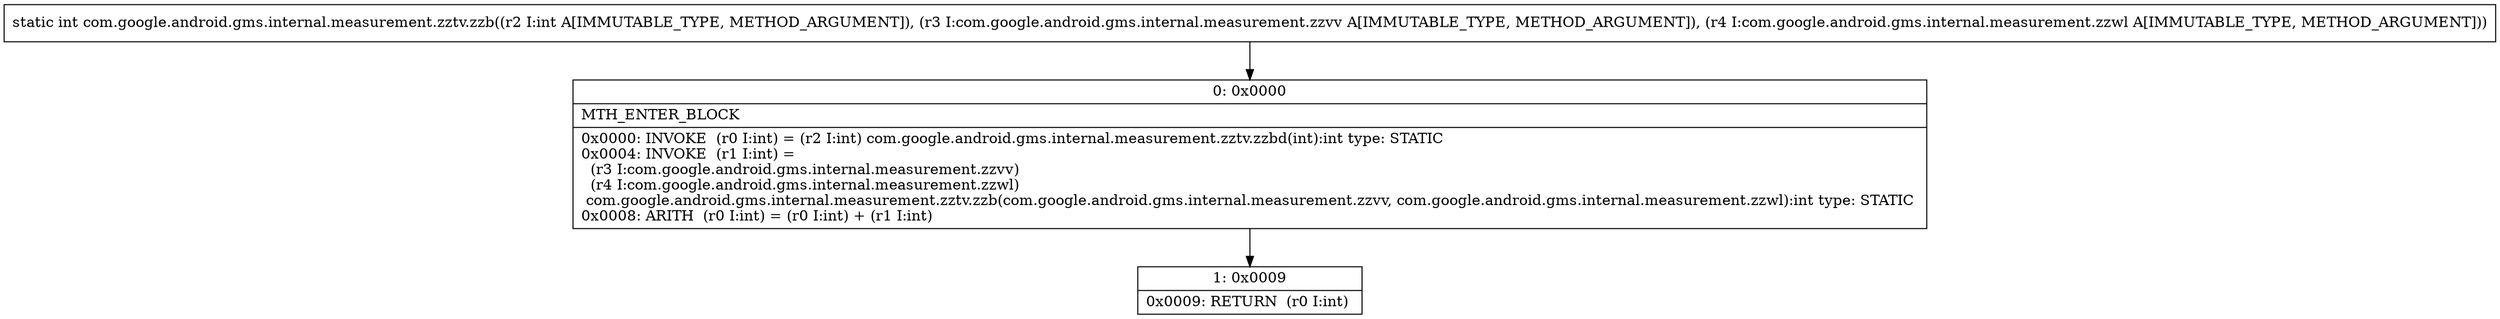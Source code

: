 digraph "CFG forcom.google.android.gms.internal.measurement.zztv.zzb(ILcom\/google\/android\/gms\/internal\/measurement\/zzvv;Lcom\/google\/android\/gms\/internal\/measurement\/zzwl;)I" {
Node_0 [shape=record,label="{0\:\ 0x0000|MTH_ENTER_BLOCK\l|0x0000: INVOKE  (r0 I:int) = (r2 I:int) com.google.android.gms.internal.measurement.zztv.zzbd(int):int type: STATIC \l0x0004: INVOKE  (r1 I:int) = \l  (r3 I:com.google.android.gms.internal.measurement.zzvv)\l  (r4 I:com.google.android.gms.internal.measurement.zzwl)\l com.google.android.gms.internal.measurement.zztv.zzb(com.google.android.gms.internal.measurement.zzvv, com.google.android.gms.internal.measurement.zzwl):int type: STATIC \l0x0008: ARITH  (r0 I:int) = (r0 I:int) + (r1 I:int) \l}"];
Node_1 [shape=record,label="{1\:\ 0x0009|0x0009: RETURN  (r0 I:int) \l}"];
MethodNode[shape=record,label="{static int com.google.android.gms.internal.measurement.zztv.zzb((r2 I:int A[IMMUTABLE_TYPE, METHOD_ARGUMENT]), (r3 I:com.google.android.gms.internal.measurement.zzvv A[IMMUTABLE_TYPE, METHOD_ARGUMENT]), (r4 I:com.google.android.gms.internal.measurement.zzwl A[IMMUTABLE_TYPE, METHOD_ARGUMENT])) }"];
MethodNode -> Node_0;
Node_0 -> Node_1;
}

